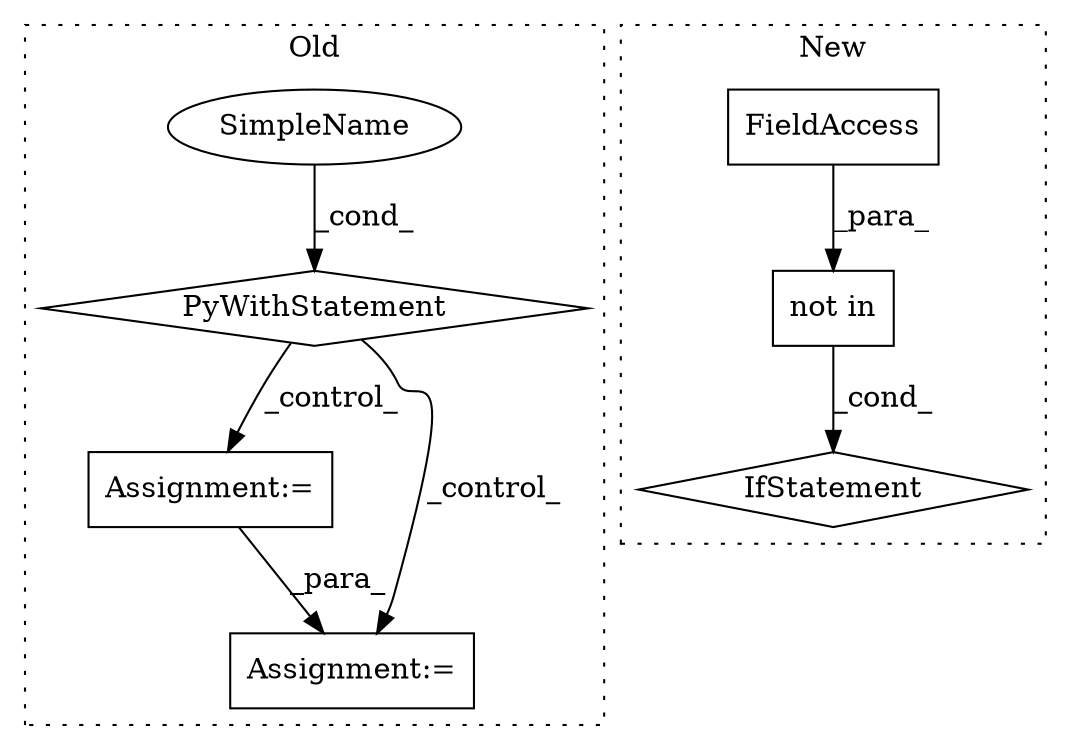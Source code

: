 digraph G {
subgraph cluster0 {
1 [label="PyWithStatement" a="104" s="5863,5898" l="10,2" shape="diamond"];
4 [label="Assignment:=" a="7" s="6290" l="34" shape="box"];
5 [label="SimpleName" a="42" s="" l="" shape="ellipse"];
6 [label="Assignment:=" a="7" s="6186" l="18" shape="box"];
label = "Old";
style="dotted";
}
subgraph cluster1 {
2 [label="not in" a="108" s="6028" l="41" shape="box"];
3 [label="IfStatement" a="25" s="6020,6069" l="8,2" shape="diamond"];
7 [label="FieldAccess" a="22" s="6043" l="26" shape="box"];
label = "New";
style="dotted";
}
1 -> 6 [label="_control_"];
1 -> 4 [label="_control_"];
2 -> 3 [label="_cond_"];
4 -> 6 [label="_para_"];
5 -> 1 [label="_cond_"];
7 -> 2 [label="_para_"];
}